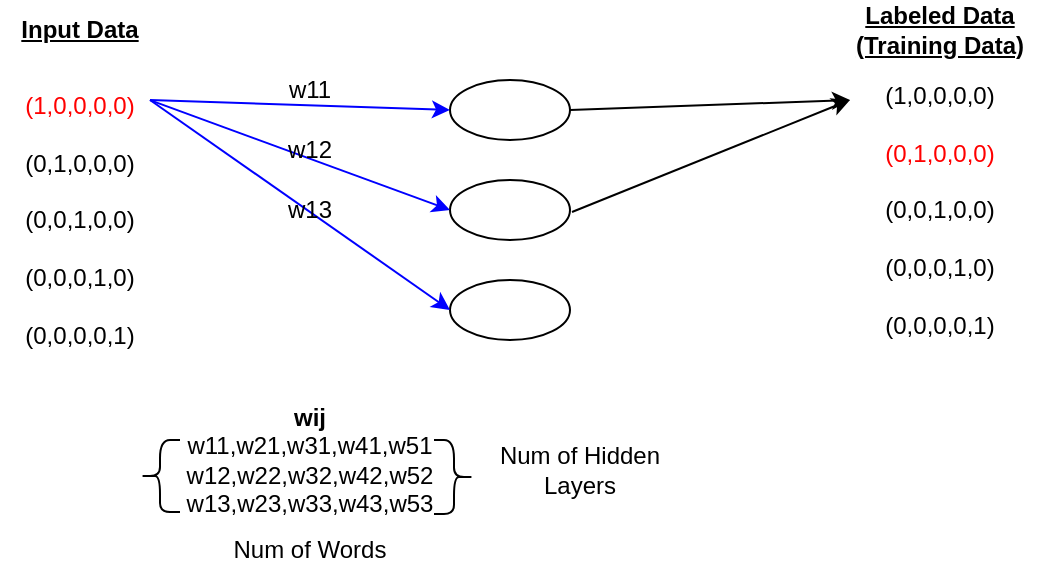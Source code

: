 <mxfile version="22.1.11" type="github">
  <diagram name="ページ1" id="TI5WilhIg9VXwRt2O1O1">
    <mxGraphModel dx="1354" dy="607" grid="1" gridSize="10" guides="1" tooltips="1" connect="1" arrows="1" fold="1" page="1" pageScale="1" pageWidth="827" pageHeight="1169" math="0" shadow="0">
      <root>
        <mxCell id="0" />
        <mxCell id="1" parent="0" />
        <mxCell id="dXD7KfYssszhuP3Bku4T-1" value="&lt;font color=&quot;#ff0000&quot;&gt;(1,0,0,0,0)&lt;br&gt;&lt;/font&gt;&lt;br&gt;(0,1,0,0,0)&lt;br&gt;&lt;br&gt;(0,0,1,0,0)&lt;br&gt;&lt;br&gt;(0,0,0,1,0)&lt;br&gt;&lt;br&gt;(0,0,0,0,1)" style="text;html=1;strokeColor=none;fillColor=none;align=center;verticalAlign=middle;whiteSpace=wrap;rounded=0;" vertex="1" parent="1">
          <mxGeometry x="60" y="170" width="70" height="180" as="geometry" />
        </mxCell>
        <mxCell id="dXD7KfYssszhuP3Bku4T-2" value="" style="ellipse;whiteSpace=wrap;html=1;" vertex="1" parent="1">
          <mxGeometry x="280" y="190" width="60" height="30" as="geometry" />
        </mxCell>
        <mxCell id="dXD7KfYssszhuP3Bku4T-3" value="" style="ellipse;whiteSpace=wrap;html=1;" vertex="1" parent="1">
          <mxGeometry x="280" y="240" width="60" height="30" as="geometry" />
        </mxCell>
        <mxCell id="dXD7KfYssszhuP3Bku4T-4" value="" style="ellipse;whiteSpace=wrap;html=1;" vertex="1" parent="1">
          <mxGeometry x="280" y="290" width="60" height="30" as="geometry" />
        </mxCell>
        <mxCell id="dXD7KfYssszhuP3Bku4T-5" value="(1,0,0,0,0)&lt;br&gt;&lt;br&gt;&lt;font color=&quot;#ff0000&quot;&gt;(0,1,0,0,0)&lt;br&gt;&lt;/font&gt;&lt;br&gt;(0,0,1,0,0)&lt;br&gt;&lt;br&gt;(0,0,0,1,0)&lt;br&gt;&lt;br&gt;(0,0,0,0,1)" style="text;html=1;strokeColor=none;fillColor=none;align=center;verticalAlign=middle;whiteSpace=wrap;rounded=0;" vertex="1" parent="1">
          <mxGeometry x="490" y="165" width="70" height="180" as="geometry" />
        </mxCell>
        <mxCell id="dXD7KfYssszhuP3Bku4T-6" value="&lt;b&gt;&lt;u&gt;Input Data&lt;/u&gt;&lt;/b&gt;" style="text;html=1;strokeColor=none;fillColor=none;align=center;verticalAlign=middle;whiteSpace=wrap;rounded=0;" vertex="1" parent="1">
          <mxGeometry x="55" y="150" width="80" height="30" as="geometry" />
        </mxCell>
        <mxCell id="dXD7KfYssszhuP3Bku4T-7" value="&lt;b&gt;&lt;u&gt;Labeled Data&lt;br&gt;(Training Data)&lt;br&gt;&lt;/u&gt;&lt;/b&gt;" style="text;html=1;strokeColor=none;fillColor=none;align=center;verticalAlign=middle;whiteSpace=wrap;rounded=0;" vertex="1" parent="1">
          <mxGeometry x="475" y="150" width="100" height="30" as="geometry" />
        </mxCell>
        <mxCell id="dXD7KfYssszhuP3Bku4T-10" value="" style="endArrow=classic;html=1;rounded=0;entryX=0;entryY=0.5;entryDx=0;entryDy=0;strokeColor=#0000FF;" edge="1" parent="1" target="dXD7KfYssszhuP3Bku4T-2">
          <mxGeometry width="50" height="50" relative="1" as="geometry">
            <mxPoint x="130" y="200" as="sourcePoint" />
            <mxPoint x="440" y="290" as="targetPoint" />
          </mxGeometry>
        </mxCell>
        <mxCell id="dXD7KfYssszhuP3Bku4T-11" value="" style="endArrow=classic;html=1;rounded=0;entryX=0;entryY=0.5;entryDx=0;entryDy=0;exitX=1;exitY=0.167;exitDx=0;exitDy=0;exitPerimeter=0;strokeColor=#0000FF;" edge="1" parent="1" source="dXD7KfYssszhuP3Bku4T-1" target="dXD7KfYssszhuP3Bku4T-3">
          <mxGeometry width="50" height="50" relative="1" as="geometry">
            <mxPoint x="130" y="205" as="sourcePoint" />
            <mxPoint x="440" y="290" as="targetPoint" />
          </mxGeometry>
        </mxCell>
        <mxCell id="dXD7KfYssszhuP3Bku4T-12" value="" style="endArrow=classic;html=1;rounded=0;entryX=0;entryY=0.5;entryDx=0;entryDy=0;strokeColor=#0000FF;" edge="1" parent="1" target="dXD7KfYssszhuP3Bku4T-4">
          <mxGeometry width="50" height="50" relative="1" as="geometry">
            <mxPoint x="130" y="200" as="sourcePoint" />
            <mxPoint x="440" y="290" as="targetPoint" />
          </mxGeometry>
        </mxCell>
        <mxCell id="dXD7KfYssszhuP3Bku4T-13" value="w11" style="text;html=1;strokeColor=none;fillColor=none;align=center;verticalAlign=middle;whiteSpace=wrap;rounded=0;" vertex="1" parent="1">
          <mxGeometry x="180" y="180" width="60" height="30" as="geometry" />
        </mxCell>
        <mxCell id="dXD7KfYssszhuP3Bku4T-14" value="w12" style="text;html=1;strokeColor=none;fillColor=none;align=center;verticalAlign=middle;whiteSpace=wrap;rounded=0;" vertex="1" parent="1">
          <mxGeometry x="180" y="210" width="60" height="30" as="geometry" />
        </mxCell>
        <mxCell id="dXD7KfYssszhuP3Bku4T-15" value="w13" style="text;html=1;strokeColor=none;fillColor=none;align=center;verticalAlign=middle;whiteSpace=wrap;rounded=0;" vertex="1" parent="1">
          <mxGeometry x="180" y="240" width="60" height="30" as="geometry" />
        </mxCell>
        <mxCell id="dXD7KfYssszhuP3Bku4T-17" value="" style="endArrow=classic;html=1;rounded=0;exitX=1;exitY=0.5;exitDx=0;exitDy=0;" edge="1" parent="1" source="dXD7KfYssszhuP3Bku4T-2">
          <mxGeometry width="50" height="50" relative="1" as="geometry">
            <mxPoint x="390" y="340" as="sourcePoint" />
            <mxPoint x="480" y="200" as="targetPoint" />
          </mxGeometry>
        </mxCell>
        <mxCell id="dXD7KfYssszhuP3Bku4T-18" value="" style="endArrow=classic;html=1;rounded=0;exitX=1;exitY=0.5;exitDx=0;exitDy=0;" edge="1" parent="1">
          <mxGeometry width="50" height="50" relative="1" as="geometry">
            <mxPoint x="341" y="256" as="sourcePoint" />
            <mxPoint x="480" y="200" as="targetPoint" />
          </mxGeometry>
        </mxCell>
        <mxCell id="dXD7KfYssszhuP3Bku4T-19" value="&lt;b&gt;wij&lt;br&gt;&lt;/b&gt;w11,w21,w31,w41,w51&lt;br&gt;w12,w22,w32,w42,w52&lt;br&gt;w13,w23,w33,w43,w53" style="text;html=1;strokeColor=none;fillColor=none;align=center;verticalAlign=middle;whiteSpace=wrap;rounded=0;" vertex="1" parent="1">
          <mxGeometry x="90" y="350" width="240" height="60" as="geometry" />
        </mxCell>
        <mxCell id="dXD7KfYssszhuP3Bku4T-20" value="" style="shape=curlyBracket;whiteSpace=wrap;html=1;rounded=1;flipH=1;labelPosition=right;verticalLabelPosition=middle;align=left;verticalAlign=middle;" vertex="1" parent="1">
          <mxGeometry x="272" y="370" width="20" height="37" as="geometry" />
        </mxCell>
        <mxCell id="dXD7KfYssszhuP3Bku4T-22" value="" style="shape=curlyBracket;whiteSpace=wrap;html=1;rounded=1;labelPosition=left;verticalLabelPosition=middle;align=right;verticalAlign=middle;" vertex="1" parent="1">
          <mxGeometry x="125" y="370" width="20" height="36" as="geometry" />
        </mxCell>
        <mxCell id="dXD7KfYssszhuP3Bku4T-24" value="Num of Words" style="text;html=1;strokeColor=none;fillColor=none;align=center;verticalAlign=middle;whiteSpace=wrap;rounded=0;" vertex="1" parent="1">
          <mxGeometry x="165" y="410" width="90" height="30" as="geometry" />
        </mxCell>
        <mxCell id="dXD7KfYssszhuP3Bku4T-25" value="Num of Hidden Layers" style="text;html=1;strokeColor=none;fillColor=none;align=center;verticalAlign=middle;whiteSpace=wrap;rounded=0;" vertex="1" parent="1">
          <mxGeometry x="300" y="370" width="90" height="30" as="geometry" />
        </mxCell>
      </root>
    </mxGraphModel>
  </diagram>
</mxfile>
